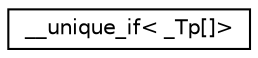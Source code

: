 digraph "Graphical Class Hierarchy"
{
  edge [fontname="Helvetica",fontsize="10",labelfontname="Helvetica",labelfontsize="10"];
  node [fontname="Helvetica",fontsize="10",shape=record];
  rankdir="LR";
  Node1 [label="__unique_if\< _Tp[]\>",height=0.2,width=0.4,color="black", fillcolor="white", style="filled",URL="$struct____unique__if_3_01___tp[]_4.xhtml"];
}
